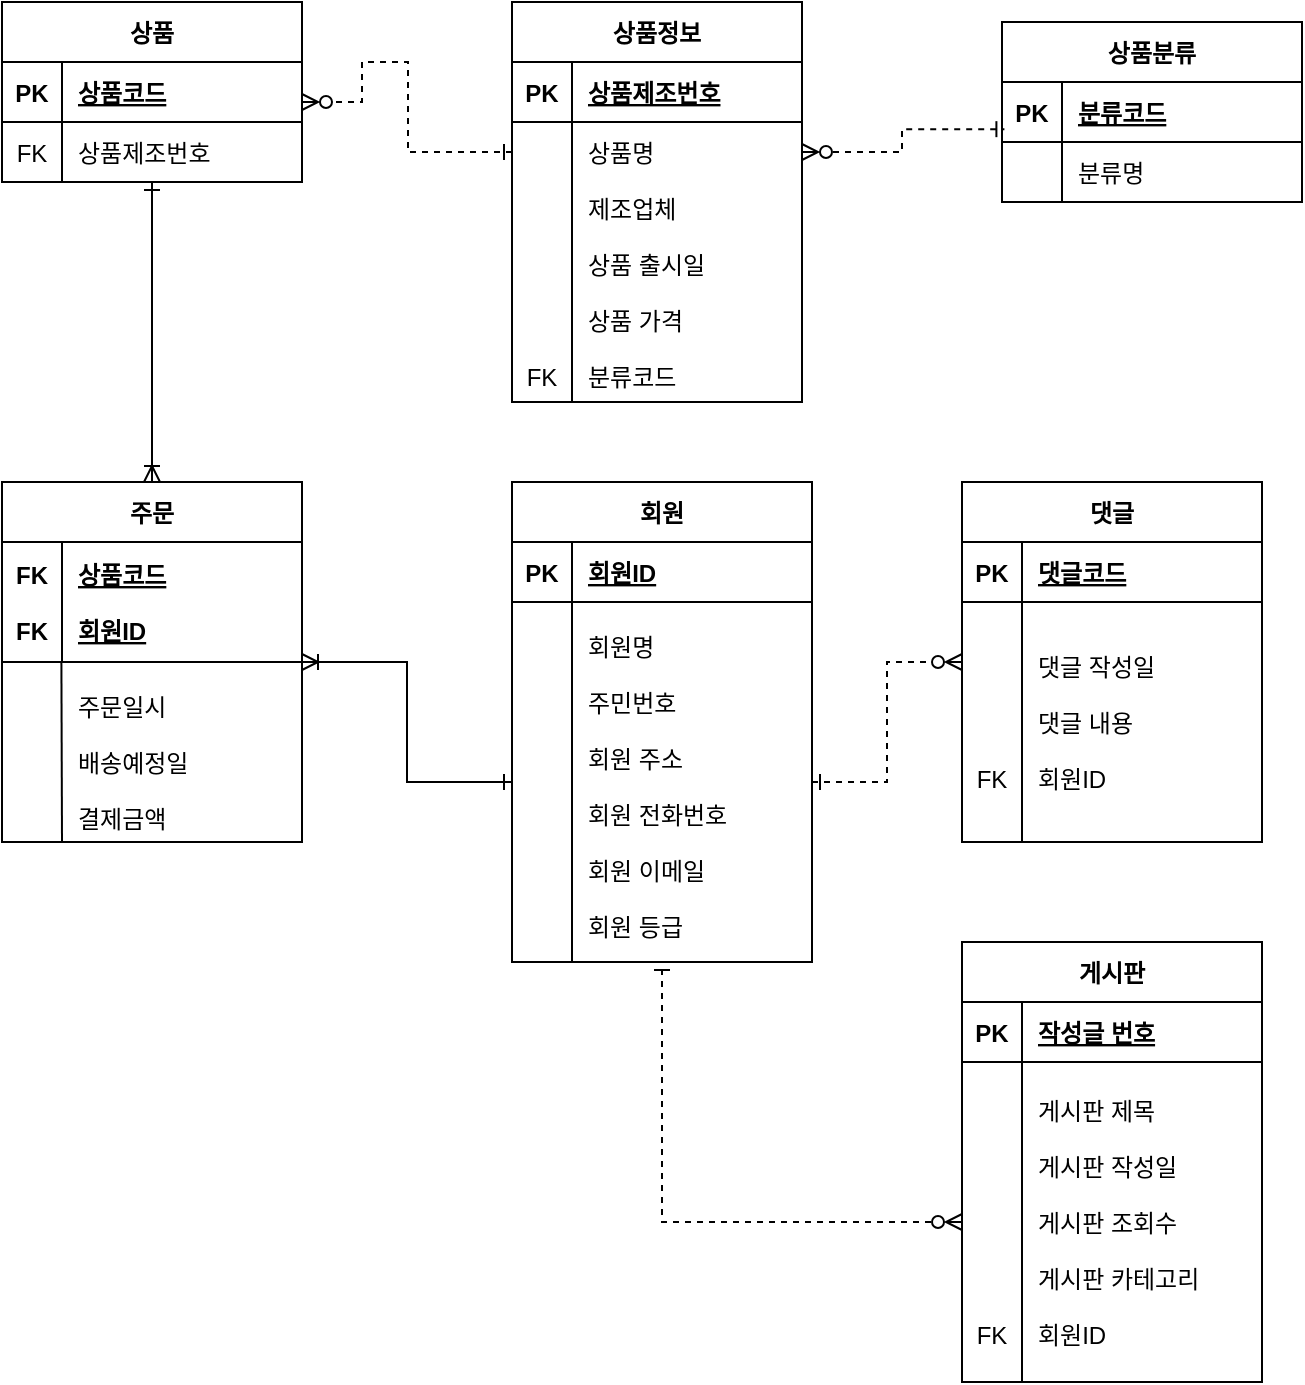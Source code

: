 <mxfile version="22.1.0" type="github">
  <diagram id="R2lEEEUBdFMjLlhIrx00" name="Page-1">
    <mxGraphModel dx="1036" dy="520" grid="1" gridSize="10" guides="1" tooltips="1" connect="1" arrows="1" fold="1" page="1" pageScale="1" pageWidth="850" pageHeight="1100" math="0" shadow="0" extFonts="Permanent Marker^https://fonts.googleapis.com/css?family=Permanent+Marker">
      <root>
        <mxCell id="0" />
        <mxCell id="1" parent="0" />
        <mxCell id="6JO2Kp8Hv2o5AW-wpUY9-1" value="상품정보" style="shape=table;startSize=30;container=1;collapsible=1;childLayout=tableLayout;fixedRows=1;rowLines=0;fontStyle=1;align=center;resizeLast=1;" vertex="1" parent="1">
          <mxGeometry x="365" y="70" width="145" height="200" as="geometry">
            <mxRectangle x="450" y="120" width="90" height="30" as="alternateBounds" />
          </mxGeometry>
        </mxCell>
        <mxCell id="6JO2Kp8Hv2o5AW-wpUY9-2" value="" style="shape=partialRectangle;collapsible=0;dropTarget=0;pointerEvents=0;fillColor=none;points=[[0,0.5],[1,0.5]];portConstraint=eastwest;top=0;left=0;right=0;bottom=1;" vertex="1" parent="6JO2Kp8Hv2o5AW-wpUY9-1">
          <mxGeometry y="30" width="145" height="30" as="geometry" />
        </mxCell>
        <mxCell id="6JO2Kp8Hv2o5AW-wpUY9-3" value="PK" style="shape=partialRectangle;overflow=hidden;connectable=0;fillColor=none;top=0;left=0;bottom=0;right=0;fontStyle=1;" vertex="1" parent="6JO2Kp8Hv2o5AW-wpUY9-2">
          <mxGeometry width="30" height="30" as="geometry">
            <mxRectangle width="30" height="30" as="alternateBounds" />
          </mxGeometry>
        </mxCell>
        <mxCell id="6JO2Kp8Hv2o5AW-wpUY9-4" value="상품제조번호" style="shape=partialRectangle;overflow=hidden;connectable=0;fillColor=none;top=0;left=0;bottom=0;right=0;align=left;spacingLeft=6;fontStyle=5;" vertex="1" parent="6JO2Kp8Hv2o5AW-wpUY9-2">
          <mxGeometry x="30" width="115" height="30" as="geometry">
            <mxRectangle width="115" height="30" as="alternateBounds" />
          </mxGeometry>
        </mxCell>
        <mxCell id="6JO2Kp8Hv2o5AW-wpUY9-5" value="" style="shape=partialRectangle;collapsible=0;dropTarget=0;pointerEvents=0;fillColor=none;points=[[0,0.5],[1,0.5]];portConstraint=eastwest;top=0;left=0;right=0;bottom=0;" vertex="1" parent="6JO2Kp8Hv2o5AW-wpUY9-1">
          <mxGeometry y="60" width="145" height="30" as="geometry" />
        </mxCell>
        <mxCell id="6JO2Kp8Hv2o5AW-wpUY9-6" value="" style="shape=partialRectangle;overflow=hidden;connectable=0;fillColor=none;top=0;left=0;bottom=0;right=0;" vertex="1" parent="6JO2Kp8Hv2o5AW-wpUY9-5">
          <mxGeometry width="30" height="30" as="geometry">
            <mxRectangle width="30" height="30" as="alternateBounds" />
          </mxGeometry>
        </mxCell>
        <mxCell id="6JO2Kp8Hv2o5AW-wpUY9-7" value="상품명" style="shape=partialRectangle;overflow=hidden;connectable=0;fillColor=none;top=0;left=0;bottom=0;right=0;align=left;spacingLeft=6;" vertex="1" parent="6JO2Kp8Hv2o5AW-wpUY9-5">
          <mxGeometry x="30" width="115" height="30" as="geometry">
            <mxRectangle width="115" height="30" as="alternateBounds" />
          </mxGeometry>
        </mxCell>
        <mxCell id="6JO2Kp8Hv2o5AW-wpUY9-8" value="" style="shape=partialRectangle;collapsible=0;dropTarget=0;pointerEvents=0;fillColor=none;points=[[0,0.5],[1,0.5]];portConstraint=eastwest;top=0;left=0;right=0;bottom=0;" vertex="1" parent="6JO2Kp8Hv2o5AW-wpUY9-1">
          <mxGeometry y="90" width="145" height="110" as="geometry" />
        </mxCell>
        <mxCell id="6JO2Kp8Hv2o5AW-wpUY9-9" value="&#xa;&#xa;&#xa;&#xa;&#xa;&#xa;FK" style="shape=partialRectangle;overflow=hidden;connectable=0;fillColor=none;top=0;left=0;bottom=0;right=0;" vertex="1" parent="6JO2Kp8Hv2o5AW-wpUY9-8">
          <mxGeometry width="30" height="110" as="geometry">
            <mxRectangle width="30" height="110" as="alternateBounds" />
          </mxGeometry>
        </mxCell>
        <mxCell id="6JO2Kp8Hv2o5AW-wpUY9-10" value="제조업체&#xa;&#xa;상품 출시일&#xa;&#xa;상품 가격&#xa;&#xa;분류코드" style="shape=partialRectangle;overflow=hidden;connectable=0;fillColor=none;top=0;left=0;bottom=0;right=0;align=left;spacingLeft=6;" vertex="1" parent="6JO2Kp8Hv2o5AW-wpUY9-8">
          <mxGeometry x="30" width="115" height="110" as="geometry">
            <mxRectangle width="115" height="110" as="alternateBounds" />
          </mxGeometry>
        </mxCell>
        <mxCell id="6JO2Kp8Hv2o5AW-wpUY9-11" value="상품분류" style="shape=table;startSize=30;container=1;collapsible=1;childLayout=tableLayout;fixedRows=1;rowLines=0;fontStyle=1;align=center;resizeLast=1;" vertex="1" parent="1">
          <mxGeometry x="610" y="80" width="150" height="90" as="geometry">
            <mxRectangle x="450" y="120" width="90" height="30" as="alternateBounds" />
          </mxGeometry>
        </mxCell>
        <mxCell id="6JO2Kp8Hv2o5AW-wpUY9-12" value="" style="shape=partialRectangle;collapsible=0;dropTarget=0;pointerEvents=0;fillColor=none;points=[[0,0.5],[1,0.5]];portConstraint=eastwest;top=0;left=0;right=0;bottom=1;" vertex="1" parent="6JO2Kp8Hv2o5AW-wpUY9-11">
          <mxGeometry y="30" width="150" height="30" as="geometry" />
        </mxCell>
        <mxCell id="6JO2Kp8Hv2o5AW-wpUY9-13" value="PK" style="shape=partialRectangle;overflow=hidden;connectable=0;fillColor=none;top=0;left=0;bottom=0;right=0;fontStyle=1;" vertex="1" parent="6JO2Kp8Hv2o5AW-wpUY9-12">
          <mxGeometry width="30" height="30" as="geometry">
            <mxRectangle width="30" height="30" as="alternateBounds" />
          </mxGeometry>
        </mxCell>
        <mxCell id="6JO2Kp8Hv2o5AW-wpUY9-14" value="분류코드" style="shape=partialRectangle;overflow=hidden;connectable=0;fillColor=none;top=0;left=0;bottom=0;right=0;align=left;spacingLeft=6;fontStyle=5;" vertex="1" parent="6JO2Kp8Hv2o5AW-wpUY9-12">
          <mxGeometry x="30" width="120" height="30" as="geometry">
            <mxRectangle width="120" height="30" as="alternateBounds" />
          </mxGeometry>
        </mxCell>
        <mxCell id="6JO2Kp8Hv2o5AW-wpUY9-15" value="" style="shape=partialRectangle;collapsible=0;dropTarget=0;pointerEvents=0;fillColor=none;points=[[0,0.5],[1,0.5]];portConstraint=eastwest;top=0;left=0;right=0;bottom=0;" vertex="1" parent="6JO2Kp8Hv2o5AW-wpUY9-11">
          <mxGeometry y="60" width="150" height="30" as="geometry" />
        </mxCell>
        <mxCell id="6JO2Kp8Hv2o5AW-wpUY9-16" value="" style="shape=partialRectangle;overflow=hidden;connectable=0;fillColor=none;top=0;left=0;bottom=0;right=0;" vertex="1" parent="6JO2Kp8Hv2o5AW-wpUY9-15">
          <mxGeometry width="30" height="30" as="geometry">
            <mxRectangle width="30" height="30" as="alternateBounds" />
          </mxGeometry>
        </mxCell>
        <mxCell id="6JO2Kp8Hv2o5AW-wpUY9-17" value="분류명" style="shape=partialRectangle;overflow=hidden;connectable=0;fillColor=none;top=0;left=0;bottom=0;right=0;align=left;spacingLeft=6;" vertex="1" parent="6JO2Kp8Hv2o5AW-wpUY9-15">
          <mxGeometry x="30" width="120" height="30" as="geometry">
            <mxRectangle width="120" height="30" as="alternateBounds" />
          </mxGeometry>
        </mxCell>
        <mxCell id="6JO2Kp8Hv2o5AW-wpUY9-18" value="" style="edgeStyle=orthogonalEdgeStyle;rounded=0;orthogonalLoop=1;jettySize=auto;html=1;endArrow=ERone;endFill=0;startArrow=ERzeroToMany;startFill=0;dashed=1;entryX=0.008;entryY=0.786;entryDx=0;entryDy=0;entryPerimeter=0;" edge="1" parent="1" source="6JO2Kp8Hv2o5AW-wpUY9-5" target="6JO2Kp8Hv2o5AW-wpUY9-12">
          <mxGeometry relative="1" as="geometry">
            <mxPoint x="610" y="180" as="targetPoint" />
          </mxGeometry>
        </mxCell>
        <mxCell id="6JO2Kp8Hv2o5AW-wpUY9-19" value="상품" style="shape=table;startSize=30;container=1;collapsible=1;childLayout=tableLayout;fixedRows=1;rowLines=0;fontStyle=1;align=center;resizeLast=1;" vertex="1" parent="1">
          <mxGeometry x="110" y="70" width="150" height="90" as="geometry">
            <mxRectangle x="450" y="120" width="90" height="30" as="alternateBounds" />
          </mxGeometry>
        </mxCell>
        <mxCell id="6JO2Kp8Hv2o5AW-wpUY9-20" value="" style="shape=partialRectangle;collapsible=0;dropTarget=0;pointerEvents=0;fillColor=none;points=[[0,0.5],[1,0.5]];portConstraint=eastwest;top=0;left=0;right=0;bottom=1;" vertex="1" parent="6JO2Kp8Hv2o5AW-wpUY9-19">
          <mxGeometry y="30" width="150" height="30" as="geometry" />
        </mxCell>
        <mxCell id="6JO2Kp8Hv2o5AW-wpUY9-21" value="PK" style="shape=partialRectangle;overflow=hidden;connectable=0;fillColor=none;top=0;left=0;bottom=0;right=0;fontStyle=1;" vertex="1" parent="6JO2Kp8Hv2o5AW-wpUY9-20">
          <mxGeometry width="30" height="30" as="geometry">
            <mxRectangle width="30" height="30" as="alternateBounds" />
          </mxGeometry>
        </mxCell>
        <mxCell id="6JO2Kp8Hv2o5AW-wpUY9-22" value="상품코드" style="shape=partialRectangle;overflow=hidden;connectable=0;fillColor=none;top=0;left=0;bottom=0;right=0;align=left;spacingLeft=6;fontStyle=5;" vertex="1" parent="6JO2Kp8Hv2o5AW-wpUY9-20">
          <mxGeometry x="30" width="120" height="30" as="geometry">
            <mxRectangle width="120" height="30" as="alternateBounds" />
          </mxGeometry>
        </mxCell>
        <mxCell id="6JO2Kp8Hv2o5AW-wpUY9-23" value="" style="shape=partialRectangle;collapsible=0;dropTarget=0;pointerEvents=0;fillColor=none;points=[[0,0.5],[1,0.5]];portConstraint=eastwest;top=0;left=0;right=0;bottom=0;" vertex="1" parent="6JO2Kp8Hv2o5AW-wpUY9-19">
          <mxGeometry y="60" width="150" height="30" as="geometry" />
        </mxCell>
        <mxCell id="6JO2Kp8Hv2o5AW-wpUY9-24" value="FK" style="shape=partialRectangle;overflow=hidden;connectable=0;fillColor=none;top=0;left=0;bottom=0;right=0;" vertex="1" parent="6JO2Kp8Hv2o5AW-wpUY9-23">
          <mxGeometry width="30" height="30" as="geometry">
            <mxRectangle width="30" height="30" as="alternateBounds" />
          </mxGeometry>
        </mxCell>
        <mxCell id="6JO2Kp8Hv2o5AW-wpUY9-25" value="상품제조번호" style="shape=partialRectangle;overflow=hidden;connectable=0;fillColor=none;top=0;left=0;bottom=0;right=0;align=left;spacingLeft=6;" vertex="1" parent="6JO2Kp8Hv2o5AW-wpUY9-23">
          <mxGeometry x="30" width="120" height="30" as="geometry">
            <mxRectangle width="120" height="30" as="alternateBounds" />
          </mxGeometry>
        </mxCell>
        <mxCell id="6JO2Kp8Hv2o5AW-wpUY9-26" value="" style="edgeStyle=orthogonalEdgeStyle;rounded=0;orthogonalLoop=1;jettySize=auto;html=1;dashed=1;endArrow=ERzeroToMany;endFill=0;startArrow=ERone;startFill=0;endSize=6;startSize=6;" edge="1" parent="1" source="6JO2Kp8Hv2o5AW-wpUY9-5" target="6JO2Kp8Hv2o5AW-wpUY9-20">
          <mxGeometry relative="1" as="geometry">
            <mxPoint x="260" y="175" as="targetPoint" />
            <Array as="points">
              <mxPoint x="313" y="145" />
              <mxPoint x="313" y="100" />
              <mxPoint x="290" y="100" />
              <mxPoint x="290" y="120" />
            </Array>
          </mxGeometry>
        </mxCell>
        <mxCell id="6JO2Kp8Hv2o5AW-wpUY9-27" value="" style="edgeStyle=orthogonalEdgeStyle;rounded=0;orthogonalLoop=1;jettySize=auto;html=1;endArrow=ERone;endFill=0;startArrow=ERoneToMany;startFill=0;" edge="1" parent="1" source="6JO2Kp8Hv2o5AW-wpUY9-28" target="6JO2Kp8Hv2o5AW-wpUY9-19">
          <mxGeometry relative="1" as="geometry">
            <mxPoint x="185" y="230" as="targetPoint" />
          </mxGeometry>
        </mxCell>
        <mxCell id="6JO2Kp8Hv2o5AW-wpUY9-28" value="주문" style="shape=table;startSize=30;container=1;collapsible=1;childLayout=tableLayout;fixedRows=1;rowLines=0;fontStyle=1;align=center;resizeLast=1;" vertex="1" parent="1">
          <mxGeometry x="110" y="310" width="150" height="180" as="geometry">
            <mxRectangle x="450" y="120" width="90" height="30" as="alternateBounds" />
          </mxGeometry>
        </mxCell>
        <mxCell id="6JO2Kp8Hv2o5AW-wpUY9-29" value="" style="shape=partialRectangle;collapsible=0;dropTarget=0;pointerEvents=0;fillColor=none;points=[[0,0.5],[1,0.5]];portConstraint=eastwest;top=0;left=0;right=0;bottom=1;" vertex="1" parent="6JO2Kp8Hv2o5AW-wpUY9-28">
          <mxGeometry y="30" width="150" height="60" as="geometry" />
        </mxCell>
        <mxCell id="6JO2Kp8Hv2o5AW-wpUY9-30" value="FK&#xa;&#xa;FK" style="shape=partialRectangle;overflow=hidden;connectable=0;fillColor=none;top=0;left=0;bottom=0;right=0;fontStyle=1;" vertex="1" parent="6JO2Kp8Hv2o5AW-wpUY9-29">
          <mxGeometry width="30.0" height="60" as="geometry">
            <mxRectangle width="30.0" height="60" as="alternateBounds" />
          </mxGeometry>
        </mxCell>
        <mxCell id="6JO2Kp8Hv2o5AW-wpUY9-31" value="상품코드&#xa;&#xa;회원ID" style="shape=partialRectangle;overflow=hidden;connectable=0;fillColor=none;top=0;left=0;bottom=0;right=0;align=left;spacingLeft=6;fontStyle=5;" vertex="1" parent="6JO2Kp8Hv2o5AW-wpUY9-29">
          <mxGeometry x="30.0" width="120.0" height="60" as="geometry">
            <mxRectangle width="120.0" height="60" as="alternateBounds" />
          </mxGeometry>
        </mxCell>
        <mxCell id="6JO2Kp8Hv2o5AW-wpUY9-32" value="" style="shape=partialRectangle;collapsible=0;dropTarget=0;pointerEvents=0;fillColor=none;points=[[0,0.5],[1,0.5]];portConstraint=eastwest;top=0;left=0;right=0;bottom=0;" vertex="1" parent="1">
          <mxGeometry x="110" y="400" width="150" height="90" as="geometry" />
        </mxCell>
        <mxCell id="6JO2Kp8Hv2o5AW-wpUY9-33" value="" style="shape=partialRectangle;overflow=hidden;connectable=0;fillColor=none;top=0;left=0;bottom=0;right=0;" vertex="1" parent="6JO2Kp8Hv2o5AW-wpUY9-32">
          <mxGeometry width="30.0" height="90" as="geometry">
            <mxRectangle width="30.0" height="150" as="alternateBounds" />
          </mxGeometry>
        </mxCell>
        <mxCell id="6JO2Kp8Hv2o5AW-wpUY9-34" value="&#xa;주문일시&#xa;&#xa;배송예정일&#xa;&#xa;결제금액&#xa;&#xa;" style="shape=partialRectangle;overflow=hidden;connectable=0;fillColor=none;top=0;left=0;bottom=0;right=0;align=left;spacingLeft=6;" vertex="1" parent="6JO2Kp8Hv2o5AW-wpUY9-32">
          <mxGeometry x="30.0" width="120.0" height="90" as="geometry">
            <mxRectangle width="120.0" height="150" as="alternateBounds" />
          </mxGeometry>
        </mxCell>
        <mxCell id="6JO2Kp8Hv2o5AW-wpUY9-35" value="" style="endArrow=none;html=1;rounded=0;entryX=0.198;entryY=0.998;entryDx=0;entryDy=0;entryPerimeter=0;" edge="1" parent="1" target="6JO2Kp8Hv2o5AW-wpUY9-29">
          <mxGeometry width="50" height="50" relative="1" as="geometry">
            <mxPoint x="140" y="490" as="sourcePoint" />
            <mxPoint x="139" y="399" as="targetPoint" />
          </mxGeometry>
        </mxCell>
        <mxCell id="6JO2Kp8Hv2o5AW-wpUY9-36" value="회원" style="shape=table;startSize=30;container=1;collapsible=1;childLayout=tableLayout;fixedRows=1;rowLines=0;fontStyle=1;align=center;resizeLast=1;" vertex="1" parent="1">
          <mxGeometry x="365" y="310" width="150" height="240" as="geometry">
            <mxRectangle x="450" y="120" width="90" height="30" as="alternateBounds" />
          </mxGeometry>
        </mxCell>
        <mxCell id="6JO2Kp8Hv2o5AW-wpUY9-37" value="" style="shape=partialRectangle;collapsible=0;dropTarget=0;pointerEvents=0;fillColor=none;points=[[0,0.5],[1,0.5]];portConstraint=eastwest;top=0;left=0;right=0;bottom=1;" vertex="1" parent="6JO2Kp8Hv2o5AW-wpUY9-36">
          <mxGeometry y="30" width="150" height="30" as="geometry" />
        </mxCell>
        <mxCell id="6JO2Kp8Hv2o5AW-wpUY9-38" value="PK" style="shape=partialRectangle;overflow=hidden;connectable=0;fillColor=none;top=0;left=0;bottom=0;right=0;fontStyle=1;" vertex="1" parent="6JO2Kp8Hv2o5AW-wpUY9-37">
          <mxGeometry width="30" height="30" as="geometry">
            <mxRectangle width="30" height="30" as="alternateBounds" />
          </mxGeometry>
        </mxCell>
        <mxCell id="6JO2Kp8Hv2o5AW-wpUY9-39" value="회원ID" style="shape=partialRectangle;overflow=hidden;connectable=0;fillColor=none;top=0;left=0;bottom=0;right=0;align=left;spacingLeft=6;fontStyle=5;" vertex="1" parent="6JO2Kp8Hv2o5AW-wpUY9-37">
          <mxGeometry x="30" width="120" height="30" as="geometry">
            <mxRectangle width="120" height="30" as="alternateBounds" />
          </mxGeometry>
        </mxCell>
        <mxCell id="6JO2Kp8Hv2o5AW-wpUY9-40" value="" style="shape=partialRectangle;collapsible=0;dropTarget=0;pointerEvents=0;fillColor=none;points=[[0,0.5],[1,0.5]];portConstraint=eastwest;top=0;left=0;right=0;bottom=0;" vertex="1" parent="6JO2Kp8Hv2o5AW-wpUY9-36">
          <mxGeometry y="60" width="150" height="180" as="geometry" />
        </mxCell>
        <mxCell id="6JO2Kp8Hv2o5AW-wpUY9-41" value="" style="shape=partialRectangle;overflow=hidden;connectable=0;fillColor=none;top=0;left=0;bottom=0;right=0;" vertex="1" parent="6JO2Kp8Hv2o5AW-wpUY9-40">
          <mxGeometry width="30" height="180" as="geometry">
            <mxRectangle width="30" height="180" as="alternateBounds" />
          </mxGeometry>
        </mxCell>
        <mxCell id="6JO2Kp8Hv2o5AW-wpUY9-42" value="&#xa;회원명&#xa;&#xa;주민번호&#xa;&#xa;회원 주소&#xa;&#xa;회원 전화번호&#xa;&#xa;회원 이메일&#xa;&#xa;회원 등급&#xa;&#xa;" style="shape=partialRectangle;overflow=hidden;connectable=0;fillColor=none;top=0;left=0;bottom=0;right=0;align=left;spacingLeft=6;" vertex="1" parent="6JO2Kp8Hv2o5AW-wpUY9-40">
          <mxGeometry x="30" width="120" height="180" as="geometry">
            <mxRectangle width="120" height="180" as="alternateBounds" />
          </mxGeometry>
        </mxCell>
        <mxCell id="6JO2Kp8Hv2o5AW-wpUY9-43" value="댓글" style="shape=table;startSize=30;container=1;collapsible=1;childLayout=tableLayout;fixedRows=1;rowLines=0;fontStyle=1;align=center;resizeLast=1;" vertex="1" parent="1">
          <mxGeometry x="590" y="310" width="150" height="180" as="geometry">
            <mxRectangle x="450" y="120" width="90" height="30" as="alternateBounds" />
          </mxGeometry>
        </mxCell>
        <mxCell id="6JO2Kp8Hv2o5AW-wpUY9-44" value="" style="shape=partialRectangle;collapsible=0;dropTarget=0;pointerEvents=0;fillColor=none;points=[[0,0.5],[1,0.5]];portConstraint=eastwest;top=0;left=0;right=0;bottom=1;" vertex="1" parent="6JO2Kp8Hv2o5AW-wpUY9-43">
          <mxGeometry y="30" width="150" height="30" as="geometry" />
        </mxCell>
        <mxCell id="6JO2Kp8Hv2o5AW-wpUY9-45" value="PK" style="shape=partialRectangle;overflow=hidden;connectable=0;fillColor=none;top=0;left=0;bottom=0;right=0;fontStyle=1;" vertex="1" parent="6JO2Kp8Hv2o5AW-wpUY9-44">
          <mxGeometry width="30" height="30" as="geometry">
            <mxRectangle width="30" height="30" as="alternateBounds" />
          </mxGeometry>
        </mxCell>
        <mxCell id="6JO2Kp8Hv2o5AW-wpUY9-46" value="댓글코드" style="shape=partialRectangle;overflow=hidden;connectable=0;fillColor=none;top=0;left=0;bottom=0;right=0;align=left;spacingLeft=6;fontStyle=5;" vertex="1" parent="6JO2Kp8Hv2o5AW-wpUY9-44">
          <mxGeometry x="30" width="120" height="30" as="geometry">
            <mxRectangle width="120" height="30" as="alternateBounds" />
          </mxGeometry>
        </mxCell>
        <mxCell id="6JO2Kp8Hv2o5AW-wpUY9-47" value="" style="shape=partialRectangle;collapsible=0;dropTarget=0;pointerEvents=0;fillColor=none;points=[[0,0.5],[1,0.5]];portConstraint=eastwest;top=0;left=0;right=0;bottom=0;" vertex="1" parent="6JO2Kp8Hv2o5AW-wpUY9-43">
          <mxGeometry y="60" width="150" height="120" as="geometry" />
        </mxCell>
        <mxCell id="6JO2Kp8Hv2o5AW-wpUY9-48" value="&#xa;&#xa;&#xa;&#xa;FK" style="shape=partialRectangle;overflow=hidden;connectable=0;fillColor=none;top=0;left=0;bottom=0;right=0;" vertex="1" parent="6JO2Kp8Hv2o5AW-wpUY9-47">
          <mxGeometry width="30" height="120" as="geometry">
            <mxRectangle width="30" height="120" as="alternateBounds" />
          </mxGeometry>
        </mxCell>
        <mxCell id="6JO2Kp8Hv2o5AW-wpUY9-49" value="댓글 작성일&#xa;&#xa;댓글 내용&#xa;&#xa;회원ID" style="shape=partialRectangle;overflow=hidden;connectable=0;fillColor=none;top=0;left=0;bottom=0;right=0;align=left;spacingLeft=6;" vertex="1" parent="6JO2Kp8Hv2o5AW-wpUY9-47">
          <mxGeometry x="30" width="120" height="120" as="geometry">
            <mxRectangle width="120" height="120" as="alternateBounds" />
          </mxGeometry>
        </mxCell>
        <mxCell id="6JO2Kp8Hv2o5AW-wpUY9-50" value="게시판" style="shape=table;startSize=30;container=1;collapsible=1;childLayout=tableLayout;fixedRows=1;rowLines=0;fontStyle=1;align=center;resizeLast=1;" vertex="1" parent="1">
          <mxGeometry x="590" y="540" width="150" height="220.0" as="geometry">
            <mxRectangle x="450" y="120" width="90" height="30" as="alternateBounds" />
          </mxGeometry>
        </mxCell>
        <mxCell id="6JO2Kp8Hv2o5AW-wpUY9-51" value="" style="shape=partialRectangle;collapsible=0;dropTarget=0;pointerEvents=0;fillColor=none;points=[[0,0.5],[1,0.5]];portConstraint=eastwest;top=0;left=0;right=0;bottom=1;" vertex="1" parent="6JO2Kp8Hv2o5AW-wpUY9-50">
          <mxGeometry y="30" width="150" height="30" as="geometry" />
        </mxCell>
        <mxCell id="6JO2Kp8Hv2o5AW-wpUY9-52" value="PK" style="shape=partialRectangle;overflow=hidden;connectable=0;fillColor=none;top=0;left=0;bottom=0;right=0;fontStyle=1;" vertex="1" parent="6JO2Kp8Hv2o5AW-wpUY9-51">
          <mxGeometry width="30" height="30" as="geometry">
            <mxRectangle width="30" height="30" as="alternateBounds" />
          </mxGeometry>
        </mxCell>
        <mxCell id="6JO2Kp8Hv2o5AW-wpUY9-53" value="작성글 번호" style="shape=partialRectangle;overflow=hidden;connectable=0;fillColor=none;top=0;left=0;bottom=0;right=0;align=left;spacingLeft=6;fontStyle=5;" vertex="1" parent="6JO2Kp8Hv2o5AW-wpUY9-51">
          <mxGeometry x="30" width="120" height="30" as="geometry">
            <mxRectangle width="120" height="30" as="alternateBounds" />
          </mxGeometry>
        </mxCell>
        <mxCell id="6JO2Kp8Hv2o5AW-wpUY9-54" value="" style="shape=partialRectangle;collapsible=0;dropTarget=0;pointerEvents=0;fillColor=none;points=[[0,0.5],[1,0.5]];portConstraint=eastwest;top=0;left=0;right=0;bottom=0;" vertex="1" parent="6JO2Kp8Hv2o5AW-wpUY9-50">
          <mxGeometry y="60" width="150" height="160" as="geometry" />
        </mxCell>
        <mxCell id="6JO2Kp8Hv2o5AW-wpUY9-55" value="&#xa;&#xa;&#xa;&#xa;&#xa;&#xa;&#xa;&#xa;FK" style="shape=partialRectangle;overflow=hidden;connectable=0;fillColor=none;top=0;left=0;bottom=0;right=0;" vertex="1" parent="6JO2Kp8Hv2o5AW-wpUY9-54">
          <mxGeometry width="30" height="160" as="geometry">
            <mxRectangle width="30" height="160" as="alternateBounds" />
          </mxGeometry>
        </mxCell>
        <mxCell id="6JO2Kp8Hv2o5AW-wpUY9-56" value="게시판 제목&#xa;&#xa;게시판 작성일&#xa;&#xa;게시판 조회수&#xa;&#xa;게시판 카테고리&#xa;&#xa;회원ID" style="shape=partialRectangle;overflow=hidden;connectable=0;fillColor=none;top=0;left=0;bottom=0;right=0;align=left;spacingLeft=6;" vertex="1" parent="6JO2Kp8Hv2o5AW-wpUY9-54">
          <mxGeometry x="30" width="120" height="160" as="geometry">
            <mxRectangle width="120" height="160" as="alternateBounds" />
          </mxGeometry>
        </mxCell>
        <mxCell id="6JO2Kp8Hv2o5AW-wpUY9-57" style="edgeStyle=orthogonalEdgeStyle;rounded=0;orthogonalLoop=1;jettySize=auto;html=1;exitX=0;exitY=0.5;exitDx=0;exitDy=0;endArrow=ERoneToMany;endFill=0;startArrow=ERone;startFill=0;" edge="1" parent="1" source="6JO2Kp8Hv2o5AW-wpUY9-40" target="6JO2Kp8Hv2o5AW-wpUY9-28">
          <mxGeometry relative="1" as="geometry" />
        </mxCell>
        <mxCell id="6JO2Kp8Hv2o5AW-wpUY9-58" style="edgeStyle=orthogonalEdgeStyle;rounded=0;orthogonalLoop=1;jettySize=auto;html=1;exitX=1;exitY=0.5;exitDx=0;exitDy=0;dashed=1;endArrow=ERzeroToMany;endFill=0;startArrow=ERone;startFill=0;" edge="1" parent="1" source="6JO2Kp8Hv2o5AW-wpUY9-40" target="6JO2Kp8Hv2o5AW-wpUY9-43">
          <mxGeometry relative="1" as="geometry" />
        </mxCell>
        <mxCell id="6JO2Kp8Hv2o5AW-wpUY9-59" style="edgeStyle=orthogonalEdgeStyle;rounded=0;orthogonalLoop=1;jettySize=auto;html=1;exitX=0;exitY=0.5;exitDx=0;exitDy=0;endArrow=ERone;endFill=0;startArrow=ERzeroToMany;startFill=0;dashed=1;" edge="1" parent="1" source="6JO2Kp8Hv2o5AW-wpUY9-54" target="6JO2Kp8Hv2o5AW-wpUY9-36">
          <mxGeometry relative="1" as="geometry" />
        </mxCell>
      </root>
    </mxGraphModel>
  </diagram>
</mxfile>
